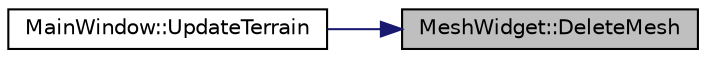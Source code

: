 digraph "MeshWidget::DeleteMesh"
{
 // LATEX_PDF_SIZE
  edge [fontname="Helvetica",fontsize="10",labelfontname="Helvetica",labelfontsize="10"];
  node [fontname="Helvetica",fontsize="10",shape=record];
  rankdir="RL";
  Node1 [label="MeshWidget::DeleteMesh",height=0.2,width=0.4,color="black", fillcolor="grey75", style="filled", fontcolor="black",tooltip="Delete a mesh in the scene from its name."];
  Node1 -> Node2 [dir="back",color="midnightblue",fontsize="10",style="solid",fontname="Helvetica"];
  Node2 [label="MainWindow::UpdateTerrain",height=0.2,width=0.4,color="black", fillcolor="white", style="filled",URL="$class_main_window.html#aaf3c26504b4693f207b73eda482ada34",tooltip=" "];
}
